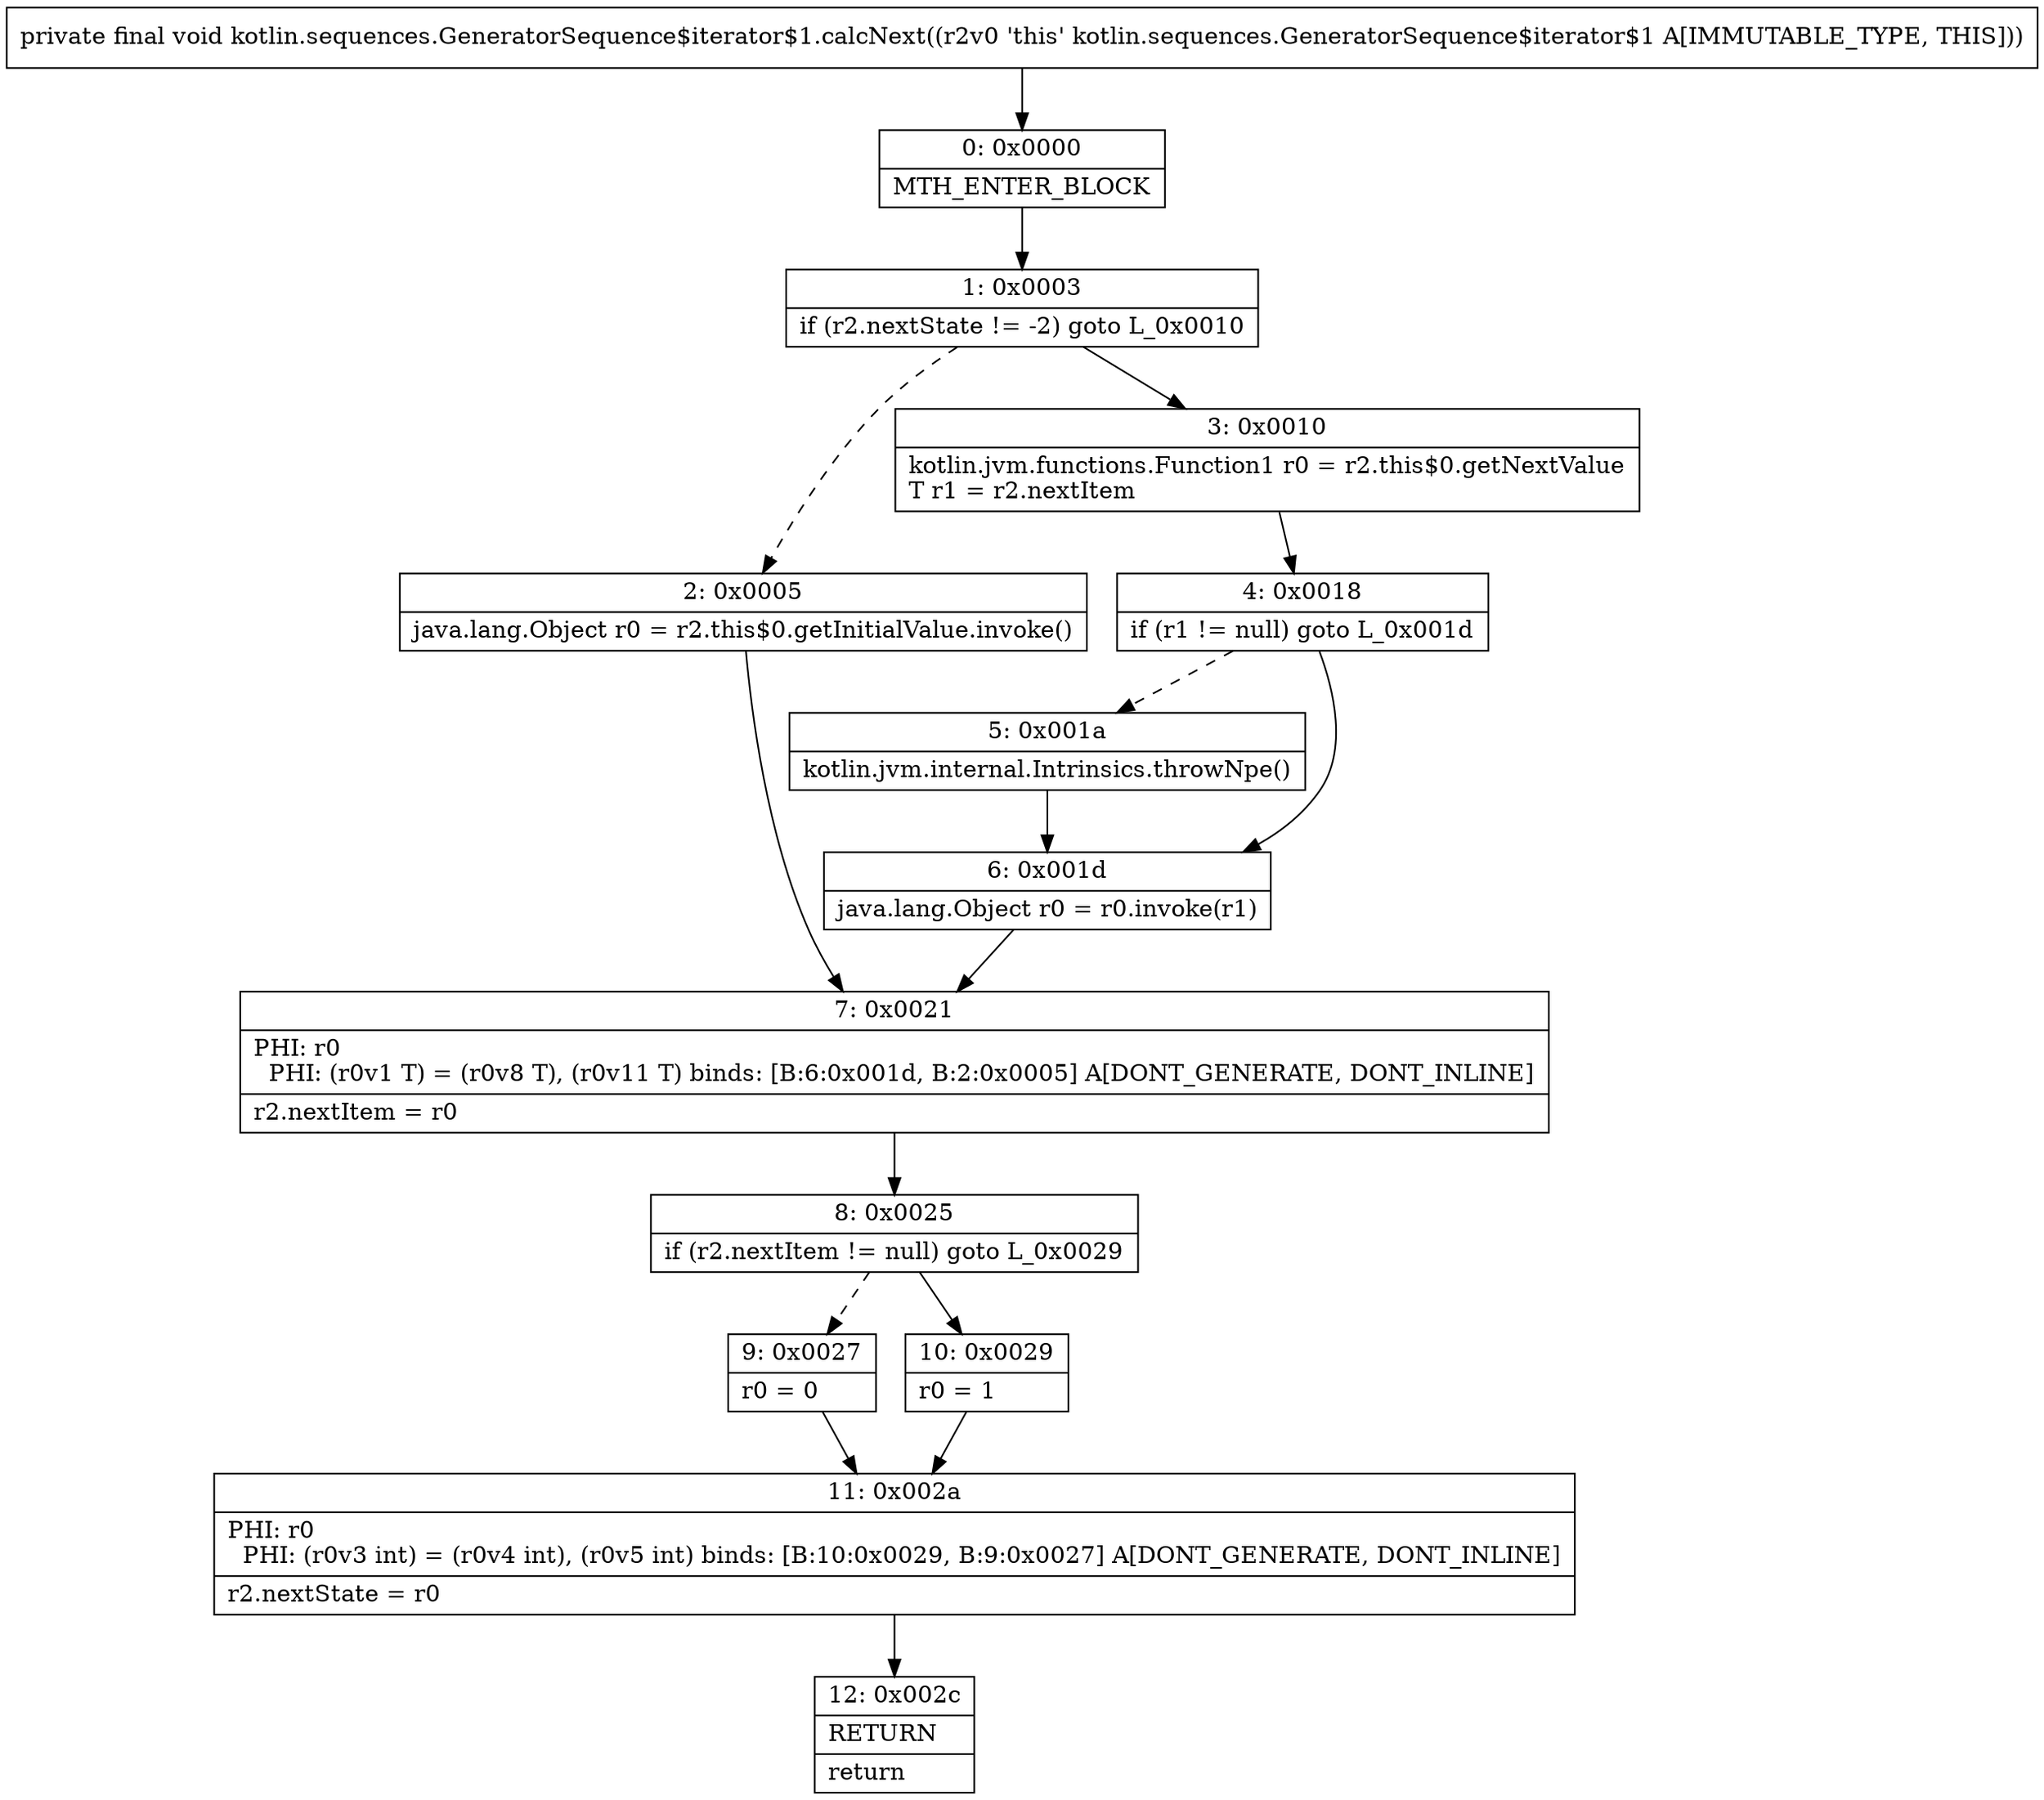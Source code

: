 digraph "CFG forkotlin.sequences.GeneratorSequence$iterator$1.calcNext()V" {
Node_0 [shape=record,label="{0\:\ 0x0000|MTH_ENTER_BLOCK\l}"];
Node_1 [shape=record,label="{1\:\ 0x0003|if (r2.nextState != \-2) goto L_0x0010\l}"];
Node_2 [shape=record,label="{2\:\ 0x0005|java.lang.Object r0 = r2.this$0.getInitialValue.invoke()\l}"];
Node_3 [shape=record,label="{3\:\ 0x0010|kotlin.jvm.functions.Function1 r0 = r2.this$0.getNextValue\lT r1 = r2.nextItem\l}"];
Node_4 [shape=record,label="{4\:\ 0x0018|if (r1 != null) goto L_0x001d\l}"];
Node_5 [shape=record,label="{5\:\ 0x001a|kotlin.jvm.internal.Intrinsics.throwNpe()\l}"];
Node_6 [shape=record,label="{6\:\ 0x001d|java.lang.Object r0 = r0.invoke(r1)\l}"];
Node_7 [shape=record,label="{7\:\ 0x0021|PHI: r0 \l  PHI: (r0v1 T) = (r0v8 T), (r0v11 T) binds: [B:6:0x001d, B:2:0x0005] A[DONT_GENERATE, DONT_INLINE]\l|r2.nextItem = r0\l}"];
Node_8 [shape=record,label="{8\:\ 0x0025|if (r2.nextItem != null) goto L_0x0029\l}"];
Node_9 [shape=record,label="{9\:\ 0x0027|r0 = 0\l}"];
Node_10 [shape=record,label="{10\:\ 0x0029|r0 = 1\l}"];
Node_11 [shape=record,label="{11\:\ 0x002a|PHI: r0 \l  PHI: (r0v3 int) = (r0v4 int), (r0v5 int) binds: [B:10:0x0029, B:9:0x0027] A[DONT_GENERATE, DONT_INLINE]\l|r2.nextState = r0\l}"];
Node_12 [shape=record,label="{12\:\ 0x002c|RETURN\l|return\l}"];
MethodNode[shape=record,label="{private final void kotlin.sequences.GeneratorSequence$iterator$1.calcNext((r2v0 'this' kotlin.sequences.GeneratorSequence$iterator$1 A[IMMUTABLE_TYPE, THIS])) }"];
MethodNode -> Node_0;
Node_0 -> Node_1;
Node_1 -> Node_2[style=dashed];
Node_1 -> Node_3;
Node_2 -> Node_7;
Node_3 -> Node_4;
Node_4 -> Node_5[style=dashed];
Node_4 -> Node_6;
Node_5 -> Node_6;
Node_6 -> Node_7;
Node_7 -> Node_8;
Node_8 -> Node_9[style=dashed];
Node_8 -> Node_10;
Node_9 -> Node_11;
Node_10 -> Node_11;
Node_11 -> Node_12;
}

